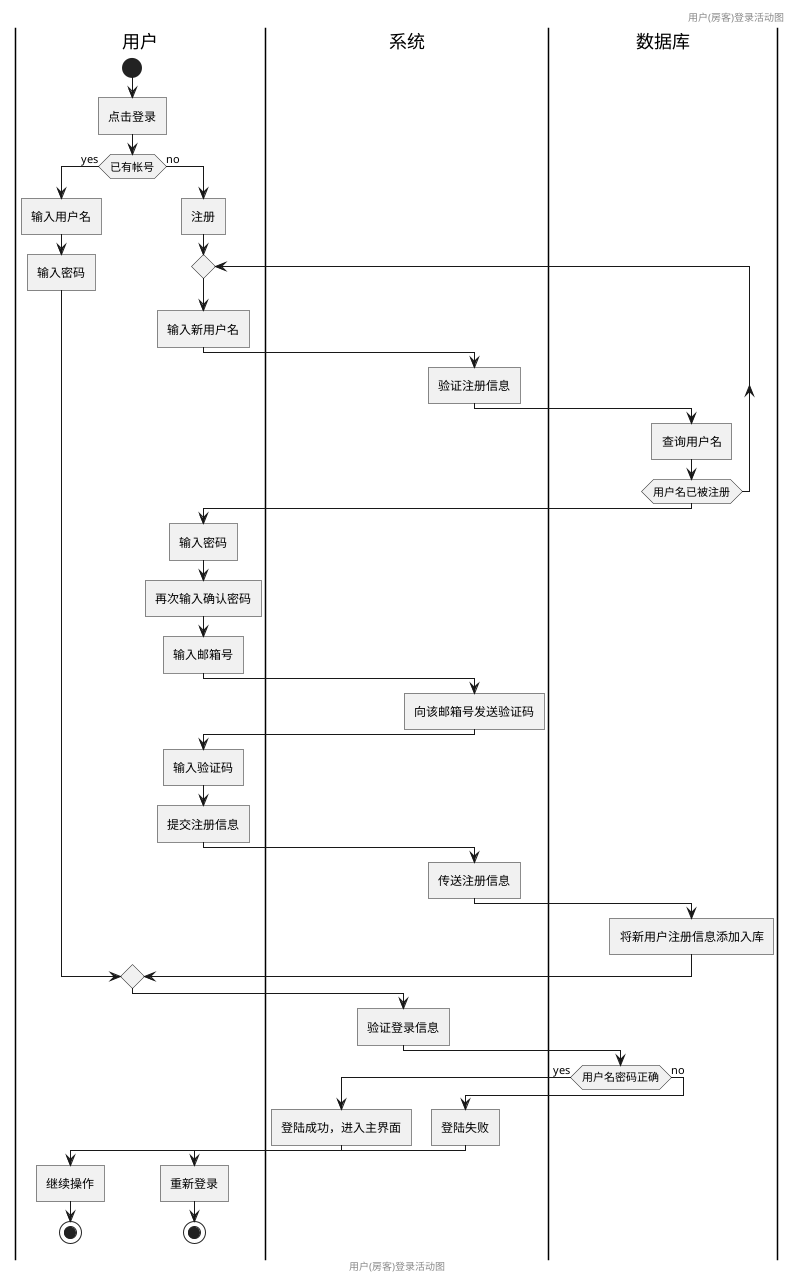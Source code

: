 @startuml 用户(房客)登录活动图
header 用户(房客)登录活动图
footer 用户(房客)登录活动图
|用户|
start
:点击登录]
if(已有帐号)then(yes)
:输入用户名]
:输入密码]
else(no)
:注册]
repeat
:输入新用户名]
|系统|
:验证注册信息]
|数据库|
:查询用户名]
repeat while(用户名已被注册)
|用户|
:输入密码]
:再次输入确认密码]
:输入邮箱号]
|系统|
:向该邮箱号发送验证码]
|用户|
:输入验证码]
:提交注册信息]
|系统|
:传送注册信息]
|数据库|
:将新用户注册信息添加入库]
endif
|系统|
:验证登录信息]
|数据库|
if(用户名密码正确)then(yes)
|系统|
:登陆成功，进入主界面]
|用户|
:继续操作]
stop
else(no)
|系统|
:登陆失败]
|用户|
:重新登录]
stop
@enduml